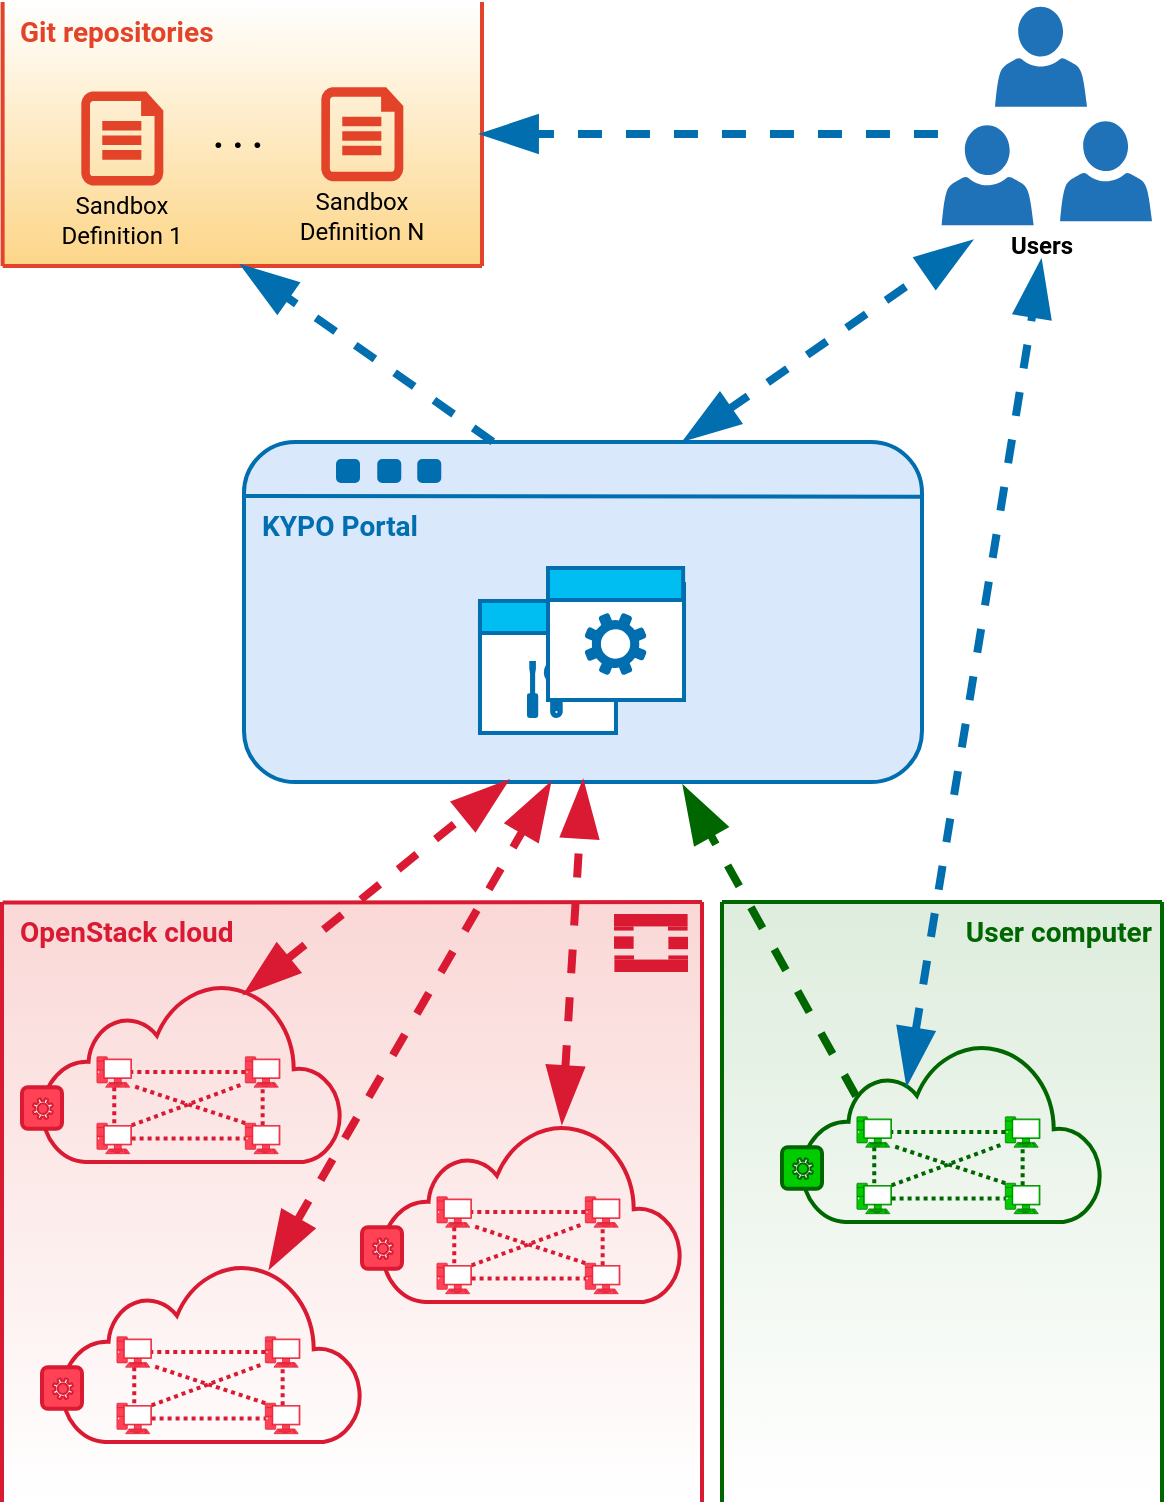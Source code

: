 <mxfile version="17.4.5" type="google"><diagram id="k7UWV9Wz75GrpaN5rDXu" name="Page-1"><mxGraphModel grid="1" page="1" gridSize="10" guides="1" tooltips="1" connect="1" arrows="1" fold="1" pageScale="1" pageWidth="600" pageHeight="770" math="0" shadow="0"><root><mxCell id="0"/><mxCell id="1" parent="0"/><mxCell id="0Gu6IGr0hCR64KF01Lku-63" value="&lt;font style=&quot;font-size: 14px&quot;&gt;KYPO Portal&lt;/font&gt;" style="rounded=1;whiteSpace=wrap;html=1;strokeWidth=2;verticalAlign=top;spacingBottom=17;fontFamily=Roboto;fontSource=https%3A%2F%2Ffonts.googleapis.com%2Fcss%3Ffamily%3DRoboto;strokeColor=#006EAF;fillColor=#DAE8FC;fontColor=#006EAF;fontStyle=1;align=left;spacingTop=27;spacingLeft=7;" vertex="1" parent="1"><mxGeometry x="131" y="230" width="339" height="170" as="geometry"/></mxCell><mxCell id="0Gu6IGr0hCR64KF01Lku-64" value="" style="endArrow=none;html=1;strokeWidth=2;exitX=0;exitY=0.159;exitDx=0;exitDy=0;exitPerimeter=0;entryX=1.001;entryY=0.161;entryDx=0;entryDy=0;entryPerimeter=0;fontFamily=Roboto;fontSource=https%3A%2F%2Ffonts.googleapis.com%2Fcss%3Ffamily%3DRoboto;strokeColor=#006EAF;" edge="1" parent="1" source="0Gu6IGr0hCR64KF01Lku-63" target="0Gu6IGr0hCR64KF01Lku-63"><mxGeometry width="50" height="50" relative="1" as="geometry"><mxPoint x="312.98" y="323" as="sourcePoint"/><mxPoint x="532.98" y="241" as="targetPoint"/></mxGeometry></mxCell><mxCell id="0Gu6IGr0hCR64KF01Lku-65" value="" style="rounded=0;whiteSpace=wrap;html=1;strokeWidth=2;fontFamily=Roboto;fontSource=https%3A%2F%2Ffonts.googleapis.com%2Fcss%3Ffamily%3DRoboto;strokeColor=#006EAF;" vertex="1" parent="1"><mxGeometry x="248.99" y="317.5" width="68" height="58" as="geometry"/></mxCell><mxCell id="0Gu6IGr0hCR64KF01Lku-66" value="" style="pointerEvents=1;shadow=0;dashed=0;html=1;labelPosition=center;verticalLabelPosition=bottom;verticalAlign=top;outlineConnect=0;align=center;shape=mxgraph.office.concepts.maintenance;fontColor=#ffffff;fontFamily=Roboto;fontSource=https%3A%2F%2Ffonts.googleapis.com%2Fcss%3Ffamily%3DRoboto;strokeColor=#006EAF;fillColor=#006EAF;" vertex="1" parent="1"><mxGeometry x="272.99" y="340" width="20" height="27.5" as="geometry"/></mxCell><mxCell id="0Gu6IGr0hCR64KF01Lku-71" value="" style="rounded=1;whiteSpace=wrap;html=1;strokeWidth=2;fontColor=#000000;fontFamily=Roboto;fontSource=https%3A%2F%2Ffonts.googleapis.com%2Fcss%3Ffamily%3DRoboto;strokeColor=#006EAF;fillColor=#006EAF;" vertex="1" parent="1"><mxGeometry x="178" y="239.5" width="10" height="10" as="geometry"/></mxCell><mxCell id="0Gu6IGr0hCR64KF01Lku-72" value="" style="rounded=1;whiteSpace=wrap;html=1;strokeWidth=2;fontColor=#000000;fontFamily=Roboto;fontSource=https%3A%2F%2Ffonts.googleapis.com%2Fcss%3Ffamily%3DRoboto;strokeColor=#006EAF;fillColor=#006EAF;" vertex="1" parent="1"><mxGeometry x="198.63" y="239.5" width="10" height="10" as="geometry"/></mxCell><mxCell id="0Gu6IGr0hCR64KF01Lku-73" value="" style="rounded=1;whiteSpace=wrap;html=1;strokeWidth=2;fontColor=#000000;fontFamily=Roboto;fontSource=https%3A%2F%2Ffonts.googleapis.com%2Fcss%3Ffamily%3DRoboto;strokeColor=#006EAF;fillColor=#006EAF;" vertex="1" parent="1"><mxGeometry x="218.63" y="239.5" width="10" height="10" as="geometry"/></mxCell><mxCell id="0Gu6IGr0hCR64KF01Lku-86" value="&lt;font style=&quot;font-size: 12px&quot;&gt;Users&lt;/font&gt;" style="text;html=1;strokeColor=none;align=center;verticalAlign=middle;whiteSpace=wrap;rounded=0;fontColor=#000000;fontFamily=Roboto;fontSource=https%3A%2F%2Ffonts.googleapis.com%2Fcss%3Ffamily%3DRoboto;fontStyle=1;fontSize=16;" vertex="1" parent="1"><mxGeometry x="494.5" y="119.67" width="70" height="20" as="geometry"/></mxCell><mxCell id="0Gu6IGr0hCR64KF01Lku-89" style="edgeStyle=none;rounded=0;orthogonalLoop=1;jettySize=auto;html=1;dashed=1;endArrow=blockThin;endFill=1;endSize=18;strokeWidth=4;fontColor=#000000;startArrow=blockThin;startFill=1;startSize=18;strokeColor=#006EAF;fontFamily=Roboto;fontSource=https%3A%2F%2Ffonts.googleapis.com%2Fcss%3Ffamily%3DRoboto;exitX=0.65;exitY=-0.006;exitDx=0;exitDy=0;exitPerimeter=0;entryX=0;entryY=0.5;entryDx=0;entryDy=0;" edge="1" parent="1" source="0Gu6IGr0hCR64KF01Lku-63" target="0Gu6IGr0hCR64KF01Lku-86"><mxGeometry relative="1" as="geometry"><mxPoint x="323.57" y="393" as="sourcePoint"/><mxPoint x="514.57" y="143" as="targetPoint"/></mxGeometry></mxCell><mxCell id="luPqqlsuKsBpizBxmTz0-1" value="" style="pointerEvents=1;shadow=0;dashed=0;html=1;strokeColor=none;labelPosition=center;verticalLabelPosition=bottom;verticalAlign=top;outlineConnect=0;align=center;shape=mxgraph.office.users.user;fillColor=#2072B8;fontFamily=Roboto;fontSource=https%3A%2F%2Ffonts.googleapis.com%2Fcss%3Ffamily%3DRoboto;" vertex="1" parent="1"><mxGeometry x="506.5" y="12.32" width="46" height="50" as="geometry"/></mxCell><mxCell id="luPqqlsuKsBpizBxmTz0-2" value="" style="pointerEvents=1;shadow=0;dashed=0;html=1;strokeColor=none;labelPosition=center;verticalLabelPosition=bottom;verticalAlign=top;outlineConnect=0;align=center;shape=mxgraph.office.users.user;fillColor=#2072B8;fontFamily=Roboto;fontSource=https%3A%2F%2Ffonts.googleapis.com%2Fcss%3Ffamily%3DRoboto;" vertex="1" parent="1"><mxGeometry x="479.82" y="71.67" width="46" height="50" as="geometry"/></mxCell><mxCell id="luPqqlsuKsBpizBxmTz0-3" value="" style="pointerEvents=1;shadow=0;dashed=0;html=1;strokeColor=none;labelPosition=center;verticalLabelPosition=bottom;verticalAlign=top;outlineConnect=0;align=center;shape=mxgraph.office.users.user;fillColor=#2072B8;fontFamily=Roboto;fontSource=https%3A%2F%2Ffonts.googleapis.com%2Fcss%3Ffamily%3DRoboto;" vertex="1" parent="1"><mxGeometry x="539.0" y="69.67" width="46" height="50" as="geometry"/></mxCell><mxCell id="atn1ZyEztMProbPKWzdE-1" value="&lt;div&gt;&lt;font style=&quot;font-size: 14px&quot;&gt;Git repositories&lt;br&gt;&lt;/font&gt;&lt;/div&gt;" style="rounded=0;whiteSpace=wrap;html=1;fontSize=14;opacity=80;align=left;verticalAlign=top;gradientDirection=north;fontFamily=Roboto;fontSource=https%3A%2F%2Ffonts.googleapis.com%2Fcss%3Ffamily%3DRoboto;dashed=1;strokeWidth=2;strokeColor=none;fontColor=#E24329;fillColor=#FCCB6A;fontStyle=1;gradientColor=#ffffff;spacingLeft=7;" vertex="1" parent="1"><mxGeometry x="10.31" y="10" width="239.69" height="132" as="geometry"/></mxCell><mxCell id="atn1ZyEztMProbPKWzdE-2" value="" style="endArrow=none;html=1;strokeWidth=2;fontFamily=Roboto;fontSource=https%3A%2F%2Ffonts.googleapis.com%2Fcss%3Ffamily%3DRoboto;fontSize=12;fontColor=#000000;entryX=1;entryY=0;entryDx=0;entryDy=0;strokeColor=#E24329;exitX=1;exitY=1;exitDx=0;exitDy=0;" edge="1" parent="1" source="atn1ZyEztMProbPKWzdE-1" target="atn1ZyEztMProbPKWzdE-1"><mxGeometry x="84.81" y="10" width="50" height="50" as="geometry"><mxPoint x="358.31" y="170" as="sourcePoint"/><mxPoint x="241.31" y="16.85" as="targetPoint"/></mxGeometry></mxCell><mxCell id="atn1ZyEztMProbPKWzdE-3" value="Sandbox Definition 1" style="text;html=1;strokeColor=none;align=center;verticalAlign=middle;whiteSpace=wrap;rounded=0;fontColor=#000000;fontFamily=Roboto;fontSource=https%3A%2F%2Ffonts.googleapis.com%2Fcss%3Ffamily%3DRoboto;" vertex="1" parent="1"><mxGeometry x="35.16" y="101.24" width="70" height="35" as="geometry"/></mxCell><mxCell id="atn1ZyEztMProbPKWzdE-4" value="" style="verticalLabelPosition=bottom;html=1;verticalAlign=top;align=center;shape=mxgraph.azure.cloud_services_configuration_file;pointerEvents=1;fontColor=#E24329;fillColor=#E24329;strokeColor=#E24329;" vertex="1" parent="1"><mxGeometry x="50.16" y="55.24" width="40" height="46" as="geometry"/></mxCell><mxCell id="atn1ZyEztMProbPKWzdE-5" value="" style="endArrow=none;html=1;strokeWidth=2;fontFamily=Roboto;fontSource=https%3A%2F%2Ffonts.googleapis.com%2Fcss%3Ffamily%3DRoboto;fontSize=12;fontColor=#000000;strokeColor=#E24329;entryX=1;entryY=1;entryDx=0;entryDy=0;exitX=0;exitY=1;exitDx=0;exitDy=0;" edge="1" parent="1" source="atn1ZyEztMProbPKWzdE-1" target="atn1ZyEztMProbPKWzdE-1"><mxGeometry x="56.44" y="30" width="50" height="50" as="geometry"><mxPoint x="10.31" y="171" as="sourcePoint"/><mxPoint x="250.31" y="171" as="targetPoint"/><Array as="points"/></mxGeometry></mxCell><mxCell id="atn1ZyEztMProbPKWzdE-6" value="" style="shape=image;html=1;verticalAlign=top;verticalLabelPosition=bottom;labelBackgroundColor=#ffffff;imageAspect=0;aspect=fixed;image=https://cdn4.iconfinder.com/data/icons/logos-and-brands/512/144_Gitlab_logo_logos-128.png;rounded=1;strokeColor=#2072B8;strokeWidth=3;fillColor=#2072B8;gradientColor=none;fontFamily=Roboto;fontSource=https%3A%2F%2Ffonts.googleapis.com%2Fcss%3Ffamily%3DRoboto;fontColor=#2072B8;" vertex="1" parent="1"><mxGeometry x="218.63" y="10" width="30" height="30" as="geometry"/></mxCell><mxCell id="atn1ZyEztMProbPKWzdE-7" value="" style="endArrow=none;html=1;strokeWidth=2;fontFamily=Roboto;fontSource=https%3A%2F%2Ffonts.googleapis.com%2Fcss%3Ffamily%3DRoboto;fontSize=12;fontColor=#000000;entryX=0;entryY=1;entryDx=0;entryDy=0;strokeColor=#E24329;exitX=0;exitY=0;exitDx=0;exitDy=0;" edge="1" parent="1" source="atn1ZyEztMProbPKWzdE-1" target="atn1ZyEztMProbPKWzdE-1"><mxGeometry x="94.81" y="20" width="50" height="50" as="geometry"><mxPoint x="260.81" y="182" as="sourcePoint"/><mxPoint x="260.31" y="20.0" as="targetPoint"/></mxGeometry></mxCell><mxCell id="4yYb8jp1kInz7i5Q20aF-6" style="rounded=0;orthogonalLoop=1;jettySize=auto;html=1;dashed=1;endArrow=blockThin;endFill=1;endSize=18;strokeWidth=4;fontColor=#000000;startArrow=none;startFill=0;startSize=18;fillColor=#f8cecc;strokeColor=#006EAF;entryX=1;entryY=0.5;entryDx=0;entryDy=0;exitX=-0.04;exitY=0.087;exitDx=0;exitDy=0;exitPerimeter=0;" edge="1" parent="1" source="luPqqlsuKsBpizBxmTz0-2" target="atn1ZyEztMProbPKWzdE-1"><mxGeometry relative="1" as="geometry"><mxPoint x="478" y="77" as="sourcePoint"/><mxPoint x="121" y="64" as="targetPoint"/></mxGeometry></mxCell><mxCell id="1FTOAJv4ZtWfb2CTl3iV-6" style="edgeStyle=none;rounded=0;orthogonalLoop=1;jettySize=auto;html=1;dashed=1;endArrow=blockThin;endFill=1;endSize=18;strokeWidth=4;fontColor=#000000;startArrow=none;startFill=0;startSize=18;fontFamily=Roboto;fontSource=https%3A%2F%2Ffonts.googleapis.com%2Fcss%3Ffamily%3DRoboto;fillColor=#f8cecc;strokeColor=#006EAF;exitX=0.367;exitY=-0.001;exitDx=0;exitDy=0;exitPerimeter=0;entryX=0.5;entryY=1;entryDx=0;entryDy=0;" edge="1" parent="1" source="0Gu6IGr0hCR64KF01Lku-63" target="atn1ZyEztMProbPKWzdE-1"><mxGeometry relative="1" as="geometry"><mxPoint x="283.57" y="393" as="sourcePoint"/><mxPoint x="84.57" y="163" as="targetPoint"/></mxGeometry></mxCell><mxCell id="0Gu6IGr0hCR64KF01Lku-70" value="" style="rounded=0;whiteSpace=wrap;html=1;strokeWidth=2;fontColor=#000000;fillColor=#00BEF2;fontFamily=Roboto;fontSource=https%3A%2F%2Ffonts.googleapis.com%2Fcss%3Ffamily%3DRoboto;strokeColor=#006EAF;" vertex="1" parent="1"><mxGeometry x="248.99" y="309.5" width="68" height="16" as="geometry"/></mxCell><mxCell id="0Gu6IGr0hCR64KF01Lku-67" value="" style="rounded=0;whiteSpace=wrap;html=1;strokeWidth=2;fontFamily=Roboto;fontSource=https%3A%2F%2Ffonts.googleapis.com%2Fcss%3Ffamily%3DRoboto;strokeColor=#006EAF;" vertex="1" parent="1"><mxGeometry x="283.01" y="301" width="68" height="58" as="geometry"/></mxCell><mxCell id="0Gu6IGr0hCR64KF01Lku-68" value="" style="pointerEvents=1;shadow=0;dashed=0;html=1;labelPosition=center;verticalLabelPosition=bottom;verticalAlign=top;outlineConnect=0;align=center;shape=mxgraph.office.concepts.settings;fontColor=#000000;fontFamily=Roboto;fontSource=https%3A%2F%2Ffonts.googleapis.com%2Fcss%3Ffamily%3DRoboto;strokeColor=#006EAF;fillColor=#006EAF;" vertex="1" parent="1"><mxGeometry x="301.79" y="316" width="30" height="30" as="geometry"/></mxCell><mxCell id="0Gu6IGr0hCR64KF01Lku-69" value="" style="rounded=0;whiteSpace=wrap;html=1;strokeWidth=2;fontColor=#000000;fillColor=#00BEF2;fontFamily=Roboto;fontSource=https%3A%2F%2Ffonts.googleapis.com%2Fcss%3Ffamily%3DRoboto;strokeColor=#006EAF;" vertex="1" parent="1"><mxGeometry x="283.01" y="293" width="67.55" height="16" as="geometry"/></mxCell><mxCell id="atn1ZyEztMProbPKWzdE-21" value="" style="verticalLabelPosition=bottom;html=1;verticalAlign=top;align=center;shape=mxgraph.azure.cloud_services_configuration_file;pointerEvents=1;fontColor=#E24329;fillColor=#E24329;strokeColor=#E24329;" vertex="1" parent="1"><mxGeometry x="170.16" y="53.1" width="40" height="46" as="geometry"/></mxCell><mxCell id="atn1ZyEztMProbPKWzdE-22" value="Sandbox Definition N" style="text;html=1;strokeColor=none;align=center;verticalAlign=middle;whiteSpace=wrap;rounded=0;fontColor=#000000;fontFamily=Roboto;fontSource=https%3A%2F%2Ffonts.googleapis.com%2Fcss%3Ffamily%3DRoboto;" vertex="1" parent="1"><mxGeometry x="155.16" y="99.1" width="70" height="35" as="geometry"/></mxCell><mxCell id="atn1ZyEztMProbPKWzdE-23" value="&lt;font style=&quot;font-size: 18px&quot;&gt;&lt;b&gt;. . .&lt;/b&gt;&lt;/font&gt;" style="text;html=1;strokeColor=none;align=center;verticalAlign=middle;whiteSpace=wrap;rounded=0;fontColor=#000000;fontFamily=Roboto;fontSource=https%3A%2F%2Ffonts.googleapis.com%2Fcss%3Ffamily%3DRoboto;" vertex="1" parent="1"><mxGeometry x="90.16" y="66.1" width="76" height="20" as="geometry"/></mxCell><mxCell id="0Gu6IGr0hCR64KF01Lku-2" value="&lt;font style=&quot;font-size: 14px&quot;&gt;OpenStack cloud&lt;/font&gt;" style="rounded=0;whiteSpace=wrap;html=1;strokeColor=none;opacity=80;gradientColor=#ffffff;align=left;verticalAlign=top;fontSize=14;fontFamily=Roboto;fontSource=https%3A%2F%2Ffonts.googleapis.com%2Fcss%3Ffamily%3DRoboto;fillColor=#F8CECC;spacingLeft=7;fontColor=#DA1A32;fontStyle=1" vertex="1" parent="1"><mxGeometry x="10" y="460" width="350" height="300" as="geometry"/></mxCell><mxCell id="0Gu6IGr0hCR64KF01Lku-1" value="" style="endArrow=none;html=1;entryX=0.001;entryY=0.001;entryDx=0;entryDy=0;strokeWidth=2;exitX=1;exitY=0;exitDx=0;exitDy=0;fontFamily=Roboto;fontSource=https%3A%2F%2Ffonts.googleapis.com%2Fcss%3Ffamily%3DRoboto;strokeColor=#DA1A32;entryPerimeter=0;" edge="1" parent="1" source="0Gu6IGr0hCR64KF01Lku-2" target="0Gu6IGr0hCR64KF01Lku-2"><mxGeometry x="-75" y="471" width="50" height="50" as="geometry"><mxPoint x="666.55" y="355.123" as="sourcePoint"/><mxPoint x="-75.83" y="431" as="targetPoint"/></mxGeometry></mxCell><mxCell id="atn1ZyEztMProbPKWzdE-8" value="" style="endArrow=none;html=1;entryX=0;entryY=0;entryDx=0;entryDy=0;strokeWidth=2;exitX=0;exitY=1;exitDx=0;exitDy=0;fontFamily=Roboto;fontSource=https%3A%2F%2Ffonts.googleapis.com%2Fcss%3Ffamily%3DRoboto;strokeColor=#DA1A32;" edge="1" parent="1" source="0Gu6IGr0hCR64KF01Lku-2" target="0Gu6IGr0hCR64KF01Lku-2"><mxGeometry x="-75" y="471" width="50" height="50" as="geometry"><mxPoint x="684.17" y="441" as="sourcePoint"/><mxPoint x="-65.83" y="441" as="targetPoint"/></mxGeometry></mxCell><mxCell id="atn1ZyEztMProbPKWzdE-9" value="" style="endArrow=none;html=1;strokeWidth=2;fontFamily=Roboto;fontSource=https%3A%2F%2Ffonts.googleapis.com%2Fcss%3Ffamily%3DRoboto;strokeColor=#DA1A32;entryX=1;entryY=0;entryDx=0;entryDy=0;exitX=1;exitY=1;exitDx=0;exitDy=0;" edge="1" parent="1" source="0Gu6IGr0hCR64KF01Lku-2" target="0Gu6IGr0hCR64KF01Lku-2"><mxGeometry x="-75" y="471" width="50" height="50" as="geometry"><mxPoint x="661.17" y="1083.8" as="sourcePoint"/><mxPoint x="678.789" y="421" as="targetPoint"/></mxGeometry></mxCell><mxCell id="0Gu6IGr0hCR64KF01Lku-74" style="edgeStyle=none;rounded=0;orthogonalLoop=1;jettySize=auto;html=1;dashed=1;endArrow=blockThin;endFill=1;endSize=18;strokeWidth=4;fontColor=#000000;startArrow=blockThin;startFill=1;startSize=18;strokeColor=#DA1A32;exitX=0.694;exitY=0.03;exitDx=0;exitDy=0;exitPerimeter=0;entryX=0.451;entryY=1.006;entryDx=0;entryDy=0;entryPerimeter=0;" edge="1" parent="1" source="_jbiqiFqRmfefewhoB_u-3" target="0Gu6IGr0hCR64KF01Lku-63"><mxGeometry relative="1" as="geometry"><mxPoint x="299" y="650" as="sourcePoint"/><mxPoint x="299.17" y="410" as="targetPoint"/></mxGeometry></mxCell><mxCell id="0Gu6IGr0hCR64KF01Lku-76" style="edgeStyle=none;rounded=0;orthogonalLoop=1;jettySize=auto;html=1;dashed=1;endArrow=blockThin;endFill=1;endSize=18;strokeWidth=4;fontColor=#000000;startArrow=blockThin;startFill=1;startSize=18;fontFamily=Roboto;fontSource=https%3A%2F%2Ffonts.googleapis.com%2Fcss%3Ffamily%3DRoboto;strokeColor=#DA1A32;entryX=0.5;entryY=1;entryDx=0;entryDy=0;" edge="1" parent="1" target="0Gu6IGr0hCR64KF01Lku-63"><mxGeometry relative="1" as="geometry"><mxPoint x="290" y="570" as="sourcePoint"/><mxPoint x="315.17" y="411" as="targetPoint"/></mxGeometry></mxCell><mxCell id="0Gu6IGr0hCR64KF01Lku-79" style="edgeStyle=none;rounded=0;orthogonalLoop=1;jettySize=auto;html=1;dashed=1;endArrow=blockThin;endFill=1;endSize=18;strokeWidth=4;fontColor=#000000;startArrow=blockThin;startFill=1;startSize=18;fontFamily=Roboto;fontSource=https%3A%2F%2Ffonts.googleapis.com%2Fcss%3Ffamily%3DRoboto;strokeColor=#DA1A32;exitX=0.677;exitY=0.062;exitDx=0;exitDy=0;exitPerimeter=0;entryX=0.388;entryY=0.998;entryDx=0;entryDy=0;entryPerimeter=0;" edge="1" parent="1" source="0Gu6IGr0hCR64KF01Lku-3" target="0Gu6IGr0hCR64KF01Lku-63"><mxGeometry relative="1" as="geometry"><mxPoint x="223" y="510" as="sourcePoint"/><mxPoint x="283.17" y="410" as="targetPoint"/></mxGeometry></mxCell><mxCell id="_jbiqiFqRmfefewhoB_u-1" value="" style="group" connectable="0" vertex="1" parent="1"><mxGeometry x="20" y="500" width="160" height="90" as="geometry"/></mxCell><mxCell id="0Gu6IGr0hCR64KF01Lku-3" value="" style="html=1;verticalLabelPosition=bottom;align=center;labelBackgroundColor=#ffffff;verticalAlign=top;strokeWidth=2;shadow=0;dashed=0;shape=mxgraph.ios7.icons.cloud;fontColor=#ffffff;fillColor=none;strokeColor=#DA1A32;" vertex="1" parent="_jbiqiFqRmfefewhoB_u-1"><mxGeometry x="10.003" width="149.997" height="90" as="geometry"/></mxCell><mxCell id="0Gu6IGr0hCR64KF01Lku-5" value="" style="fontColor=#ffffff;verticalAlign=top;verticalLabelPosition=bottom;labelPosition=center;align=center;html=1;outlineConnect=0;gradientDirection=north;strokeWidth=2;shape=mxgraph.networks.pc;strokeColor=#DA1A32;fillColor=#FF4255;" vertex="1" parent="_jbiqiFqRmfefewhoB_u-1"><mxGeometry x="111.651" y="37.385" width="17.339" height="15.231" as="geometry"/></mxCell><mxCell id="0Gu6IGr0hCR64KF01Lku-7" style="edgeStyle=none;rounded=0;orthogonalLoop=1;jettySize=auto;html=1;exitX=1;exitY=0.07;exitDx=0;exitDy=0;exitPerimeter=0;dashed=1;endArrow=none;endFill=0;strokeWidth=2;fontColor=#000000;fillColor=#1ba1e2;entryX=0.667;entryY=0.569;entryDx=0;entryDy=0;entryPerimeter=0;strokeColor=#DA1A32;dashPattern=1 1;" edge="1" parent="_jbiqiFqRmfefewhoB_u-1" source="0Gu6IGr0hCR64KF01Lku-8" target="0Gu6IGr0hCR64KF01Lku-3"><mxGeometry x="-36.679" y="-20.769" as="geometry"><mxPoint x="115.485" y="63.692" as="targetPoint"/></mxGeometry></mxCell><mxCell id="0Gu6IGr0hCR64KF01Lku-8" value="" style="fontColor=#ffffff;verticalAlign=top;verticalLabelPosition=bottom;labelPosition=center;align=center;html=1;outlineConnect=0;gradientDirection=north;strokeWidth=2;shape=mxgraph.networks.pc;strokeColor=#DA1A32;fillColor=#FF4255;" vertex="1" parent="_jbiqiFqRmfefewhoB_u-1"><mxGeometry x="37.459" y="70.615" width="17.339" height="15.231" as="geometry"/></mxCell><mxCell id="0Gu6IGr0hCR64KF01Lku-9" style="rounded=0;orthogonalLoop=1;jettySize=auto;html=1;exitX=0.5;exitY=1;exitDx=0;exitDy=0;exitPerimeter=0;dashed=1;endArrow=none;endFill=0;strokeWidth=2;fontColor=#000000;fillColor=#1ba1e2;strokeColor=#DA1A32;dashPattern=1 1;entryX=0.5;entryY=0.07;entryDx=0;entryDy=0;entryPerimeter=0;" edge="1" parent="_jbiqiFqRmfefewhoB_u-1" source="0Gu6IGr0hCR64KF01Lku-10" target="0Gu6IGr0hCR64KF01Lku-8"><mxGeometry x="-36.679" y="-20.769" as="geometry"/></mxCell><mxCell id="0Gu6IGr0hCR64KF01Lku-10" value="" style="fontColor=#ffffff;verticalAlign=top;verticalLabelPosition=bottom;labelPosition=center;align=center;html=1;outlineConnect=0;gradientDirection=north;strokeWidth=2;shape=mxgraph.networks.pc;strokeColor=#DA1A32;fillColor=#FF4255;" vertex="1" parent="_jbiqiFqRmfefewhoB_u-1"><mxGeometry x="37.459" y="37.385" width="17.339" height="15.231" as="geometry"/></mxCell><mxCell id="0Gu6IGr0hCR64KF01Lku-4" style="rounded=0;orthogonalLoop=1;jettySize=auto;html=1;exitX=0;exitY=0.5;exitDx=0;exitDy=0;exitPerimeter=0;entryX=1;entryY=0.5;entryDx=0;entryDy=0;entryPerimeter=0;dashed=1;endArrow=none;endFill=0;strokeWidth=2;fontColor=#000000;fillColor=#1ba1e2;strokeColor=#DA1A32;dashPattern=1 1;" edge="1" parent="_jbiqiFqRmfefewhoB_u-1" source="0Gu6IGr0hCR64KF01Lku-5" target="0Gu6IGr0hCR64KF01Lku-10"><mxGeometry x="-36.679" y="-20.769" as="geometry"/></mxCell><mxCell id="0Gu6IGr0hCR64KF01Lku-11" style="rounded=0;orthogonalLoop=1;jettySize=auto;html=1;exitX=0.5;exitY=0.07;exitDx=0;exitDy=0;exitPerimeter=0;strokeWidth=2;fontColor=#000000;dashed=1;endArrow=none;endFill=0;fillColor=#1ba1e2;strokeColor=#DA1A32;dashPattern=1 1;" edge="1" parent="_jbiqiFqRmfefewhoB_u-1" source="0Gu6IGr0hCR64KF01Lku-13" target="0Gu6IGr0hCR64KF01Lku-5"><mxGeometry x="-36.679" y="-20.769" as="geometry"/></mxCell><mxCell id="0Gu6IGr0hCR64KF01Lku-12" style="edgeStyle=none;rounded=0;orthogonalLoop=1;jettySize=auto;html=1;exitX=0;exitY=0;exitDx=0;exitDy=0;exitPerimeter=0;dashed=1;endArrow=none;endFill=0;strokeWidth=2;fontColor=#000000;fillColor=#1ba1e2;endSize=13;strokeColor=#DA1A32;entryX=0.302;entryY=0.577;entryDx=0;entryDy=0;entryPerimeter=0;dashPattern=1 1;" edge="1" parent="_jbiqiFqRmfefewhoB_u-1" source="0Gu6IGr0hCR64KF01Lku-13" target="0Gu6IGr0hCR64KF01Lku-3"><mxGeometry x="-36.679" y="-20.769" as="geometry"><mxPoint x="56.019" y="52.615" as="targetPoint"/></mxGeometry></mxCell><mxCell id="0Gu6IGr0hCR64KF01Lku-13" value="" style="fontColor=#ffffff;verticalAlign=top;verticalLabelPosition=bottom;labelPosition=center;align=center;html=1;outlineConnect=0;gradientDirection=north;strokeWidth=2;shape=mxgraph.networks.pc;strokeColor=#DA1A32;fillColor=#FF4255;" vertex="1" parent="_jbiqiFqRmfefewhoB_u-1"><mxGeometry x="111.651" y="70.615" width="17.339" height="15.231" as="geometry"/></mxCell><mxCell id="0Gu6IGr0hCR64KF01Lku-6" style="rounded=0;orthogonalLoop=1;jettySize=auto;html=1;exitX=1;exitY=0.5;exitDx=0;exitDy=0;exitPerimeter=0;entryX=0;entryY=0.5;entryDx=0;entryDy=0;entryPerimeter=0;dashed=1;endArrow=none;endFill=0;strokeWidth=2;fontColor=#000000;fillColor=#1ba1e2;strokeColor=#DA1A32;dashPattern=1 1;" edge="1" parent="_jbiqiFqRmfefewhoB_u-1" source="0Gu6IGr0hCR64KF01Lku-8" target="0Gu6IGr0hCR64KF01Lku-13"><mxGeometry x="-36.679" y="-20.769" as="geometry"/></mxCell><mxCell id="0Gu6IGr0hCR64KF01Lku-15" value="" style="rounded=1;whiteSpace=wrap;html=1;strokeWidth=2;fontFamily=Roboto;fontColor=#ffffff;strokeColor=#DA1A32;fillColor=#FF4255;" vertex="1" parent="_jbiqiFqRmfefewhoB_u-1"><mxGeometry y="52.615" width="20.007" height="20.769" as="geometry"/></mxCell><mxCell id="0Gu6IGr0hCR64KF01Lku-16" value="" style="pointerEvents=1;shadow=0;dashed=0;html=1;labelPosition=center;verticalLabelPosition=bottom;verticalAlign=top;outlineConnect=0;align=center;shape=mxgraph.office.concepts.settings;fontFamily=Roboto;strokeColor=#DA1A32;" vertex="1" parent="_jbiqiFqRmfefewhoB_u-1"><mxGeometry x="5.455" y="58.154" width="10.003" height="10.385" as="geometry"/></mxCell><mxCell id="_jbiqiFqRmfefewhoB_u-2" value="" style="group" connectable="0" vertex="1" parent="1"><mxGeometry x="30" y="640" width="160" height="90" as="geometry"/></mxCell><mxCell id="_jbiqiFqRmfefewhoB_u-3" value="" style="html=1;verticalLabelPosition=bottom;align=center;labelBackgroundColor=#ffffff;verticalAlign=top;strokeWidth=2;shadow=0;dashed=0;shape=mxgraph.ios7.icons.cloud;fontColor=#ffffff;fillColor=none;strokeColor=#DA1A32;" vertex="1" parent="_jbiqiFqRmfefewhoB_u-2"><mxGeometry x="10.003" width="149.997" height="90" as="geometry"/></mxCell><mxCell id="_jbiqiFqRmfefewhoB_u-4" value="" style="fontColor=#ffffff;verticalAlign=top;verticalLabelPosition=bottom;labelPosition=center;align=center;html=1;outlineConnect=0;gradientDirection=north;strokeWidth=2;shape=mxgraph.networks.pc;strokeColor=#DA1A32;fillColor=#FF4255;" vertex="1" parent="_jbiqiFqRmfefewhoB_u-2"><mxGeometry x="111.651" y="37.385" width="17.339" height="15.231" as="geometry"/></mxCell><mxCell id="_jbiqiFqRmfefewhoB_u-5" style="edgeStyle=none;rounded=0;orthogonalLoop=1;jettySize=auto;html=1;exitX=1;exitY=0.07;exitDx=0;exitDy=0;exitPerimeter=0;dashed=1;endArrow=none;endFill=0;strokeWidth=2;fontColor=#000000;fillColor=#1ba1e2;entryX=0.667;entryY=0.569;entryDx=0;entryDy=0;entryPerimeter=0;strokeColor=#DA1A32;dashPattern=1 1;" edge="1" parent="_jbiqiFqRmfefewhoB_u-2" source="_jbiqiFqRmfefewhoB_u-6" target="_jbiqiFqRmfefewhoB_u-3"><mxGeometry x="-36.679" y="-20.769" as="geometry"><mxPoint x="115.485" y="63.692" as="targetPoint"/></mxGeometry></mxCell><mxCell id="_jbiqiFqRmfefewhoB_u-6" value="" style="fontColor=#ffffff;verticalAlign=top;verticalLabelPosition=bottom;labelPosition=center;align=center;html=1;outlineConnect=0;gradientDirection=north;strokeWidth=2;shape=mxgraph.networks.pc;strokeColor=#DA1A32;fillColor=#FF4255;" vertex="1" parent="_jbiqiFqRmfefewhoB_u-2"><mxGeometry x="37.459" y="70.615" width="17.339" height="15.231" as="geometry"/></mxCell><mxCell id="_jbiqiFqRmfefewhoB_u-7" style="rounded=0;orthogonalLoop=1;jettySize=auto;html=1;exitX=0.5;exitY=1;exitDx=0;exitDy=0;exitPerimeter=0;dashed=1;endArrow=none;endFill=0;strokeWidth=2;fontColor=#000000;fillColor=#1ba1e2;strokeColor=#DA1A32;dashPattern=1 1;entryX=0.5;entryY=0.07;entryDx=0;entryDy=0;entryPerimeter=0;" edge="1" parent="_jbiqiFqRmfefewhoB_u-2" source="_jbiqiFqRmfefewhoB_u-8" target="_jbiqiFqRmfefewhoB_u-6"><mxGeometry x="-36.679" y="-20.769" as="geometry"/></mxCell><mxCell id="_jbiqiFqRmfefewhoB_u-8" value="" style="fontColor=#ffffff;verticalAlign=top;verticalLabelPosition=bottom;labelPosition=center;align=center;html=1;outlineConnect=0;gradientDirection=north;strokeWidth=2;shape=mxgraph.networks.pc;strokeColor=#DA1A32;fillColor=#FF4255;" vertex="1" parent="_jbiqiFqRmfefewhoB_u-2"><mxGeometry x="37.459" y="37.385" width="17.339" height="15.231" as="geometry"/></mxCell><mxCell id="_jbiqiFqRmfefewhoB_u-9" style="rounded=0;orthogonalLoop=1;jettySize=auto;html=1;exitX=0;exitY=0.5;exitDx=0;exitDy=0;exitPerimeter=0;entryX=1;entryY=0.5;entryDx=0;entryDy=0;entryPerimeter=0;dashed=1;endArrow=none;endFill=0;strokeWidth=2;fontColor=#000000;fillColor=#1ba1e2;strokeColor=#DA1A32;dashPattern=1 1;" edge="1" parent="_jbiqiFqRmfefewhoB_u-2" source="_jbiqiFqRmfefewhoB_u-4" target="_jbiqiFqRmfefewhoB_u-8"><mxGeometry x="-36.679" y="-20.769" as="geometry"/></mxCell><mxCell id="_jbiqiFqRmfefewhoB_u-10" style="rounded=0;orthogonalLoop=1;jettySize=auto;html=1;exitX=0.5;exitY=0.07;exitDx=0;exitDy=0;exitPerimeter=0;strokeWidth=2;fontColor=#000000;dashed=1;endArrow=none;endFill=0;fillColor=#1ba1e2;strokeColor=#DA1A32;dashPattern=1 1;" edge="1" parent="_jbiqiFqRmfefewhoB_u-2" source="_jbiqiFqRmfefewhoB_u-12" target="_jbiqiFqRmfefewhoB_u-4"><mxGeometry x="-36.679" y="-20.769" as="geometry"/></mxCell><mxCell id="_jbiqiFqRmfefewhoB_u-11" style="edgeStyle=none;rounded=0;orthogonalLoop=1;jettySize=auto;html=1;exitX=0;exitY=0;exitDx=0;exitDy=0;exitPerimeter=0;dashed=1;endArrow=none;endFill=0;strokeWidth=2;fontColor=#000000;fillColor=#1ba1e2;endSize=13;strokeColor=#DA1A32;entryX=0.302;entryY=0.577;entryDx=0;entryDy=0;entryPerimeter=0;dashPattern=1 1;" edge="1" parent="_jbiqiFqRmfefewhoB_u-2" source="_jbiqiFqRmfefewhoB_u-12" target="_jbiqiFqRmfefewhoB_u-3"><mxGeometry x="-36.679" y="-20.769" as="geometry"><mxPoint x="56.019" y="52.615" as="targetPoint"/></mxGeometry></mxCell><mxCell id="_jbiqiFqRmfefewhoB_u-12" value="" style="fontColor=#ffffff;verticalAlign=top;verticalLabelPosition=bottom;labelPosition=center;align=center;html=1;outlineConnect=0;gradientDirection=north;strokeWidth=2;shape=mxgraph.networks.pc;strokeColor=#DA1A32;fillColor=#FF4255;" vertex="1" parent="_jbiqiFqRmfefewhoB_u-2"><mxGeometry x="111.651" y="70.615" width="17.339" height="15.231" as="geometry"/></mxCell><mxCell id="_jbiqiFqRmfefewhoB_u-13" style="rounded=0;orthogonalLoop=1;jettySize=auto;html=1;exitX=1;exitY=0.5;exitDx=0;exitDy=0;exitPerimeter=0;entryX=0;entryY=0.5;entryDx=0;entryDy=0;entryPerimeter=0;dashed=1;endArrow=none;endFill=0;strokeWidth=2;fontColor=#000000;fillColor=#1ba1e2;strokeColor=#DA1A32;dashPattern=1 1;" edge="1" parent="_jbiqiFqRmfefewhoB_u-2" source="_jbiqiFqRmfefewhoB_u-6" target="_jbiqiFqRmfefewhoB_u-12"><mxGeometry x="-36.679" y="-20.769" as="geometry"/></mxCell><mxCell id="_jbiqiFqRmfefewhoB_u-14" value="" style="rounded=1;whiteSpace=wrap;html=1;strokeWidth=2;fontFamily=Roboto;fontColor=#ffffff;strokeColor=#DA1A32;fillColor=#FF4255;" vertex="1" parent="_jbiqiFqRmfefewhoB_u-2"><mxGeometry y="52.615" width="20.007" height="20.769" as="geometry"/></mxCell><mxCell id="_jbiqiFqRmfefewhoB_u-15" value="" style="pointerEvents=1;shadow=0;dashed=0;html=1;labelPosition=center;verticalLabelPosition=bottom;verticalAlign=top;outlineConnect=0;align=center;shape=mxgraph.office.concepts.settings;fontFamily=Roboto;strokeColor=#DA1A32;" vertex="1" parent="_jbiqiFqRmfefewhoB_u-2"><mxGeometry x="5.455" y="58.154" width="10.003" height="10.385" as="geometry"/></mxCell><mxCell id="_jbiqiFqRmfefewhoB_u-16" value="" style="group" connectable="0" vertex="1" parent="1"><mxGeometry x="190" y="570" width="160" height="90" as="geometry"/></mxCell><mxCell id="_jbiqiFqRmfefewhoB_u-17" value="" style="html=1;verticalLabelPosition=bottom;align=center;labelBackgroundColor=#ffffff;verticalAlign=top;strokeWidth=2;shadow=0;dashed=0;shape=mxgraph.ios7.icons.cloud;fontColor=#ffffff;fillColor=none;strokeColor=#DA1A32;" vertex="1" parent="_jbiqiFqRmfefewhoB_u-16"><mxGeometry x="10.003" width="149.997" height="90" as="geometry"/></mxCell><mxCell id="_jbiqiFqRmfefewhoB_u-18" value="" style="fontColor=#ffffff;verticalAlign=top;verticalLabelPosition=bottom;labelPosition=center;align=center;html=1;outlineConnect=0;gradientDirection=north;strokeWidth=2;shape=mxgraph.networks.pc;strokeColor=#DA1A32;fillColor=#FF4255;" vertex="1" parent="_jbiqiFqRmfefewhoB_u-16"><mxGeometry x="111.651" y="37.385" width="17.339" height="15.231" as="geometry"/></mxCell><mxCell id="_jbiqiFqRmfefewhoB_u-19" style="edgeStyle=none;rounded=0;orthogonalLoop=1;jettySize=auto;html=1;exitX=1;exitY=0.07;exitDx=0;exitDy=0;exitPerimeter=0;dashed=1;endArrow=none;endFill=0;strokeWidth=2;fontColor=#000000;fillColor=#1ba1e2;entryX=0.667;entryY=0.569;entryDx=0;entryDy=0;entryPerimeter=0;strokeColor=#DA1A32;dashPattern=1 1;" edge="1" parent="_jbiqiFqRmfefewhoB_u-16" source="_jbiqiFqRmfefewhoB_u-20" target="_jbiqiFqRmfefewhoB_u-17"><mxGeometry x="-36.679" y="-20.769" as="geometry"><mxPoint x="115.485" y="63.692" as="targetPoint"/></mxGeometry></mxCell><mxCell id="_jbiqiFqRmfefewhoB_u-20" value="" style="fontColor=#ffffff;verticalAlign=top;verticalLabelPosition=bottom;labelPosition=center;align=center;html=1;outlineConnect=0;gradientDirection=north;strokeWidth=2;shape=mxgraph.networks.pc;strokeColor=#DA1A32;fillColor=#FF4255;" vertex="1" parent="_jbiqiFqRmfefewhoB_u-16"><mxGeometry x="37.459" y="70.615" width="17.339" height="15.231" as="geometry"/></mxCell><mxCell id="_jbiqiFqRmfefewhoB_u-21" style="rounded=0;orthogonalLoop=1;jettySize=auto;html=1;exitX=0.5;exitY=1;exitDx=0;exitDy=0;exitPerimeter=0;dashed=1;endArrow=none;endFill=0;strokeWidth=2;fontColor=#000000;fillColor=#1ba1e2;strokeColor=#DA1A32;dashPattern=1 1;entryX=0.5;entryY=0.07;entryDx=0;entryDy=0;entryPerimeter=0;" edge="1" parent="_jbiqiFqRmfefewhoB_u-16" source="_jbiqiFqRmfefewhoB_u-22" target="_jbiqiFqRmfefewhoB_u-20"><mxGeometry x="-36.679" y="-20.769" as="geometry"/></mxCell><mxCell id="_jbiqiFqRmfefewhoB_u-22" value="" style="fontColor=#ffffff;verticalAlign=top;verticalLabelPosition=bottom;labelPosition=center;align=center;html=1;outlineConnect=0;gradientDirection=north;strokeWidth=2;shape=mxgraph.networks.pc;strokeColor=#DA1A32;fillColor=#FF4255;" vertex="1" parent="_jbiqiFqRmfefewhoB_u-16"><mxGeometry x="37.459" y="37.385" width="17.339" height="15.231" as="geometry"/></mxCell><mxCell id="_jbiqiFqRmfefewhoB_u-23" style="rounded=0;orthogonalLoop=1;jettySize=auto;html=1;exitX=0;exitY=0.5;exitDx=0;exitDy=0;exitPerimeter=0;entryX=1;entryY=0.5;entryDx=0;entryDy=0;entryPerimeter=0;dashed=1;endArrow=none;endFill=0;strokeWidth=2;fontColor=#000000;fillColor=#1ba1e2;strokeColor=#DA1A32;dashPattern=1 1;" edge="1" parent="_jbiqiFqRmfefewhoB_u-16" source="_jbiqiFqRmfefewhoB_u-18" target="_jbiqiFqRmfefewhoB_u-22"><mxGeometry x="-36.679" y="-20.769" as="geometry"/></mxCell><mxCell id="_jbiqiFqRmfefewhoB_u-24" style="rounded=0;orthogonalLoop=1;jettySize=auto;html=1;exitX=0.5;exitY=0.07;exitDx=0;exitDy=0;exitPerimeter=0;strokeWidth=2;fontColor=#000000;dashed=1;endArrow=none;endFill=0;fillColor=#1ba1e2;strokeColor=#DA1A32;dashPattern=1 1;" edge="1" parent="_jbiqiFqRmfefewhoB_u-16" source="_jbiqiFqRmfefewhoB_u-26" target="_jbiqiFqRmfefewhoB_u-18"><mxGeometry x="-36.679" y="-20.769" as="geometry"/></mxCell><mxCell id="_jbiqiFqRmfefewhoB_u-25" style="edgeStyle=none;rounded=0;orthogonalLoop=1;jettySize=auto;html=1;exitX=0;exitY=0;exitDx=0;exitDy=0;exitPerimeter=0;dashed=1;endArrow=none;endFill=0;strokeWidth=2;fontColor=#000000;fillColor=#1ba1e2;endSize=13;strokeColor=#DA1A32;entryX=0.302;entryY=0.577;entryDx=0;entryDy=0;entryPerimeter=0;dashPattern=1 1;" edge="1" parent="_jbiqiFqRmfefewhoB_u-16" source="_jbiqiFqRmfefewhoB_u-26" target="_jbiqiFqRmfefewhoB_u-17"><mxGeometry x="-36.679" y="-20.769" as="geometry"><mxPoint x="56.019" y="52.615" as="targetPoint"/></mxGeometry></mxCell><mxCell id="_jbiqiFqRmfefewhoB_u-26" value="" style="fontColor=#ffffff;verticalAlign=top;verticalLabelPosition=bottom;labelPosition=center;align=center;html=1;outlineConnect=0;gradientDirection=north;strokeWidth=2;shape=mxgraph.networks.pc;strokeColor=#DA1A32;fillColor=#FF4255;" vertex="1" parent="_jbiqiFqRmfefewhoB_u-16"><mxGeometry x="111.651" y="70.615" width="17.339" height="15.231" as="geometry"/></mxCell><mxCell id="_jbiqiFqRmfefewhoB_u-27" style="rounded=0;orthogonalLoop=1;jettySize=auto;html=1;exitX=1;exitY=0.5;exitDx=0;exitDy=0;exitPerimeter=0;entryX=0;entryY=0.5;entryDx=0;entryDy=0;entryPerimeter=0;dashed=1;endArrow=none;endFill=0;strokeWidth=2;fontColor=#000000;fillColor=#1ba1e2;strokeColor=#DA1A32;dashPattern=1 1;" edge="1" parent="_jbiqiFqRmfefewhoB_u-16" source="_jbiqiFqRmfefewhoB_u-20" target="_jbiqiFqRmfefewhoB_u-26"><mxGeometry x="-36.679" y="-20.769" as="geometry"/></mxCell><mxCell id="_jbiqiFqRmfefewhoB_u-28" value="" style="rounded=1;whiteSpace=wrap;html=1;strokeWidth=2;fontFamily=Roboto;fontColor=#ffffff;strokeColor=#DA1A32;fillColor=#FF4255;" vertex="1" parent="_jbiqiFqRmfefewhoB_u-16"><mxGeometry y="52.615" width="20.007" height="20.769" as="geometry"/></mxCell><mxCell id="_jbiqiFqRmfefewhoB_u-29" value="" style="pointerEvents=1;shadow=0;dashed=0;html=1;labelPosition=center;verticalLabelPosition=bottom;verticalAlign=top;outlineConnect=0;align=center;shape=mxgraph.office.concepts.settings;fontFamily=Roboto;strokeColor=#DA1A32;" vertex="1" parent="_jbiqiFqRmfefewhoB_u-16"><mxGeometry x="5.455" y="58.154" width="10.003" height="10.385" as="geometry"/></mxCell><mxCell id="_jbiqiFqRmfefewhoB_u-30" value="" style="group" connectable="0" vertex="1" parent="1"><mxGeometry x="316" y="466" width="37" height="29" as="geometry"/></mxCell><mxCell id="atn1ZyEztMProbPKWzdE-12" value="" style="rounded=0;whiteSpace=wrap;html=1;strokeWidth=3;gradientColor=none;fontFamily=Roboto;fontSource=https%3A%2F%2Ffonts.googleapis.com%2Fcss%3Ffamily%3DRoboto;fontColor=#DA1A32;fillColor=#DA1A32;strokeColor=none;container=0;" vertex="1" parent="_jbiqiFqRmfefewhoB_u-30"><mxGeometry y="11.186" width="9.813" height="6.214" as="geometry"/></mxCell><mxCell id="atn1ZyEztMProbPKWzdE-13" value="" style="rounded=0;whiteSpace=wrap;html=1;strokeWidth=3;gradientColor=none;fontFamily=Roboto;fontSource=https%3A%2F%2Ffonts.googleapis.com%2Fcss%3Ffamily%3DRoboto;fontColor=#DA1A32;fillColor=#DA1A32;strokeColor=none;container=0;" vertex="1" parent="_jbiqiFqRmfefewhoB_u-30"><mxGeometry x="27.187" y="11.393" width="9.813" height="6.214" as="geometry"/></mxCell><mxCell id="atn1ZyEztMProbPKWzdE-14" value="" style="rounded=0;whiteSpace=wrap;html=1;strokeWidth=3;gradientColor=none;fontFamily=Roboto;fontSource=https%3A%2F%2Ffonts.googleapis.com%2Fcss%3Ffamily%3DRoboto;fontColor=#DA1A32;fillColor=#DA1A32;strokeColor=none;container=0;" vertex="1" parent="_jbiqiFqRmfefewhoB_u-30"><mxGeometry width="36.799" height="6.214" as="geometry"/></mxCell><mxCell id="atn1ZyEztMProbPKWzdE-15" value="" style="rounded=0;whiteSpace=wrap;html=1;strokeWidth=3;gradientColor=none;fontFamily=Roboto;fontSource=https%3A%2F%2Ffonts.googleapis.com%2Fcss%3Ffamily%3DRoboto;fontColor=#DA1A32;fillColor=#DA1A32;strokeColor=none;container=0;" vertex="1" parent="_jbiqiFqRmfefewhoB_u-30"><mxGeometry y="6.214" width="9.813" height="2.071" as="geometry"/></mxCell><mxCell id="atn1ZyEztMProbPKWzdE-16" value="" style="rounded=0;whiteSpace=wrap;html=1;strokeWidth=3;gradientColor=none;fontFamily=Roboto;fontSource=https%3A%2F%2Ffonts.googleapis.com%2Fcss%3Ffamily%3DRoboto;fontColor=#DA1A32;fillColor=#DA1A32;strokeColor=none;container=0;" vertex="1" parent="_jbiqiFqRmfefewhoB_u-30"><mxGeometry x="26.986" y="6.214" width="9.813" height="2.071" as="geometry"/></mxCell><mxCell id="atn1ZyEztMProbPKWzdE-17" value="" style="rounded=0;whiteSpace=wrap;html=1;strokeWidth=3;gradientColor=none;fontFamily=Roboto;fontSource=https%3A%2F%2Ffonts.googleapis.com%2Fcss%3Ffamily%3DRoboto;fontColor=#DA1A32;fillColor=#DA1A32;strokeColor=none;container=0;" vertex="1" parent="_jbiqiFqRmfefewhoB_u-30"><mxGeometry x="0.201" y="22.786" width="36.799" height="6.214" as="geometry"/></mxCell><mxCell id="atn1ZyEztMProbPKWzdE-18" value="" style="rounded=0;whiteSpace=wrap;html=1;strokeWidth=3;gradientColor=none;fontFamily=Roboto;fontSource=https%3A%2F%2Ffonts.googleapis.com%2Fcss%3Ffamily%3DRoboto;fontColor=#DA1A32;fillColor=#DA1A32;strokeColor=none;container=0;" vertex="1" parent="_jbiqiFqRmfefewhoB_u-30"><mxGeometry x="0.201" y="20.714" width="9.813" height="2.071" as="geometry"/></mxCell><mxCell id="atn1ZyEztMProbPKWzdE-19" value="" style="rounded=0;whiteSpace=wrap;html=1;strokeWidth=3;gradientColor=none;fontFamily=Roboto;fontSource=https%3A%2F%2Ffonts.googleapis.com%2Fcss%3Ffamily%3DRoboto;fontColor=#DA1A32;fillColor=#DA1A32;strokeColor=none;container=0;" vertex="1" parent="_jbiqiFqRmfefewhoB_u-30"><mxGeometry x="27.187" y="20.714" width="9.813" height="2.071" as="geometry"/></mxCell><mxCell id="_jbiqiFqRmfefewhoB_u-31" value="&lt;font color=&quot;#006600&quot;&gt;User computer&lt;/font&gt;" style="rounded=0;whiteSpace=wrap;html=1;strokeColor=none;opacity=80;gradientColor=#ffffff;align=right;verticalAlign=top;fontSize=14;fontFamily=Roboto;fontSource=https%3A%2F%2Ffonts.googleapis.com%2Fcss%3Ffamily%3DRoboto;fillColor=#D5E8D4;spacingLeft=7;fontColor=#DA1A32;fontStyle=1;spacingRight=3;" vertex="1" parent="1"><mxGeometry x="370" y="460" width="220" height="300" as="geometry"/></mxCell><mxCell id="_jbiqiFqRmfefewhoB_u-33" value="" style="endArrow=none;html=1;strokeWidth=2;fontFamily=Roboto;fontSource=https%3A%2F%2Ffonts.googleapis.com%2Fcss%3Ffamily%3DRoboto;strokeColor=#006600;entryX=1;entryY=0;entryDx=0;entryDy=0;exitX=1;exitY=1;exitDx=0;exitDy=0;" edge="1" parent="1" source="_jbiqiFqRmfefewhoB_u-31" target="_jbiqiFqRmfefewhoB_u-31"><mxGeometry x="-65" y="481" width="50" height="50" as="geometry"><mxPoint x="370" y="820" as="sourcePoint"/><mxPoint x="370" y="470" as="targetPoint"/></mxGeometry></mxCell><mxCell id="_jbiqiFqRmfefewhoB_u-36" value="" style="endArrow=none;html=1;strokeWidth=2;fontFamily=Roboto;fontSource=https%3A%2F%2Ffonts.googleapis.com%2Fcss%3Ffamily%3DRoboto;strokeColor=#006600;entryX=0;entryY=0;entryDx=0;entryDy=0;exitX=1;exitY=0;exitDx=0;exitDy=0;" edge="1" parent="1" source="_jbiqiFqRmfefewhoB_u-31" target="_jbiqiFqRmfefewhoB_u-31"><mxGeometry x="-55" y="491" width="50" height="50" as="geometry"><mxPoint x="600" y="820" as="sourcePoint"/><mxPoint x="600" y="470" as="targetPoint"/></mxGeometry></mxCell><mxCell id="_jbiqiFqRmfefewhoB_u-37" value="" style="endArrow=none;html=1;strokeWidth=2;fontFamily=Roboto;fontSource=https%3A%2F%2Ffonts.googleapis.com%2Fcss%3Ffamily%3DRoboto;strokeColor=#006600;entryX=0;entryY=0;entryDx=0;entryDy=0;exitX=0;exitY=1;exitDx=0;exitDy=0;" edge="1" parent="1" source="_jbiqiFqRmfefewhoB_u-31" target="_jbiqiFqRmfefewhoB_u-31"><mxGeometry x="-45" y="501" width="50" height="50" as="geometry"><mxPoint x="600" y="470" as="sourcePoint"/><mxPoint x="380" y="470" as="targetPoint"/></mxGeometry></mxCell><mxCell id="_jbiqiFqRmfefewhoB_u-38" value="" style="group" connectable="0" vertex="1" parent="1"><mxGeometry x="400" y="530" width="160" height="90" as="geometry"/></mxCell><mxCell id="_jbiqiFqRmfefewhoB_u-39" value="" style="html=1;verticalLabelPosition=bottom;align=center;labelBackgroundColor=#ffffff;verticalAlign=top;strokeWidth=2;shadow=0;dashed=0;shape=mxgraph.ios7.icons.cloud;fontColor=#ffffff;fillColor=none;strokeColor=#006600;" vertex="1" parent="_jbiqiFqRmfefewhoB_u-38"><mxGeometry x="10.003" width="149.997" height="90" as="geometry"/></mxCell><mxCell id="_jbiqiFqRmfefewhoB_u-40" value="" style="fontColor=#ffffff;verticalAlign=top;verticalLabelPosition=bottom;labelPosition=center;align=center;html=1;outlineConnect=0;gradientDirection=north;strokeWidth=2;shape=mxgraph.networks.pc;strokeColor=#006600;fillColor=#00CC00;" vertex="1" parent="_jbiqiFqRmfefewhoB_u-38"><mxGeometry x="111.651" y="37.385" width="17.339" height="15.231" as="geometry"/></mxCell><mxCell id="_jbiqiFqRmfefewhoB_u-41" style="edgeStyle=none;rounded=0;orthogonalLoop=1;jettySize=auto;html=1;exitX=1;exitY=0.07;exitDx=0;exitDy=0;exitPerimeter=0;dashed=1;endArrow=none;endFill=0;strokeWidth=2;fontColor=#000000;fillColor=#1ba1e2;entryX=0.667;entryY=0.569;entryDx=0;entryDy=0;entryPerimeter=0;strokeColor=#006600;dashPattern=1 1;" edge="1" parent="_jbiqiFqRmfefewhoB_u-38" source="_jbiqiFqRmfefewhoB_u-42" target="_jbiqiFqRmfefewhoB_u-39"><mxGeometry x="-36.679" y="-20.769" as="geometry"><mxPoint x="115.485" y="63.692" as="targetPoint"/></mxGeometry></mxCell><mxCell id="_jbiqiFqRmfefewhoB_u-42" value="" style="fontColor=#ffffff;verticalAlign=top;verticalLabelPosition=bottom;labelPosition=center;align=center;html=1;outlineConnect=0;gradientDirection=north;strokeWidth=2;shape=mxgraph.networks.pc;strokeColor=#006600;fillColor=#00CC00;" vertex="1" parent="_jbiqiFqRmfefewhoB_u-38"><mxGeometry x="37.459" y="70.615" width="17.339" height="15.231" as="geometry"/></mxCell><mxCell id="_jbiqiFqRmfefewhoB_u-43" style="rounded=0;orthogonalLoop=1;jettySize=auto;html=1;exitX=0.5;exitY=1;exitDx=0;exitDy=0;exitPerimeter=0;dashed=1;endArrow=none;endFill=0;strokeWidth=2;fontColor=#000000;fillColor=#1ba1e2;strokeColor=#006600;dashPattern=1 1;entryX=0.5;entryY=0.07;entryDx=0;entryDy=0;entryPerimeter=0;" edge="1" parent="_jbiqiFqRmfefewhoB_u-38" source="_jbiqiFqRmfefewhoB_u-44" target="_jbiqiFqRmfefewhoB_u-42"><mxGeometry x="-36.679" y="-20.769" as="geometry"/></mxCell><mxCell id="_jbiqiFqRmfefewhoB_u-44" value="" style="fontColor=#ffffff;verticalAlign=top;verticalLabelPosition=bottom;labelPosition=center;align=center;html=1;outlineConnect=0;gradientDirection=north;strokeWidth=2;shape=mxgraph.networks.pc;strokeColor=#006600;fillColor=#00CC00;" vertex="1" parent="_jbiqiFqRmfefewhoB_u-38"><mxGeometry x="37.459" y="37.385" width="17.339" height="15.231" as="geometry"/></mxCell><mxCell id="_jbiqiFqRmfefewhoB_u-45" style="rounded=0;orthogonalLoop=1;jettySize=auto;html=1;exitX=0;exitY=0.5;exitDx=0;exitDy=0;exitPerimeter=0;entryX=1;entryY=0.5;entryDx=0;entryDy=0;entryPerimeter=0;dashed=1;endArrow=none;endFill=0;strokeWidth=2;fontColor=#000000;fillColor=#1ba1e2;strokeColor=#006600;dashPattern=1 1;" edge="1" parent="_jbiqiFqRmfefewhoB_u-38" source="_jbiqiFqRmfefewhoB_u-40" target="_jbiqiFqRmfefewhoB_u-44"><mxGeometry x="-36.679" y="-20.769" as="geometry"/></mxCell><mxCell id="_jbiqiFqRmfefewhoB_u-46" style="rounded=0;orthogonalLoop=1;jettySize=auto;html=1;exitX=0.5;exitY=0.07;exitDx=0;exitDy=0;exitPerimeter=0;strokeWidth=2;fontColor=#000000;dashed=1;endArrow=none;endFill=0;fillColor=#1ba1e2;strokeColor=#006600;dashPattern=1 1;" edge="1" parent="_jbiqiFqRmfefewhoB_u-38" source="_jbiqiFqRmfefewhoB_u-48" target="_jbiqiFqRmfefewhoB_u-40"><mxGeometry x="-36.679" y="-20.769" as="geometry"/></mxCell><mxCell id="_jbiqiFqRmfefewhoB_u-47" style="edgeStyle=none;rounded=0;orthogonalLoop=1;jettySize=auto;html=1;exitX=0;exitY=0;exitDx=0;exitDy=0;exitPerimeter=0;dashed=1;endArrow=none;endFill=0;strokeWidth=2;fontColor=#000000;fillColor=#1ba1e2;endSize=13;strokeColor=#006600;entryX=0.302;entryY=0.577;entryDx=0;entryDy=0;entryPerimeter=0;dashPattern=1 1;" edge="1" parent="_jbiqiFqRmfefewhoB_u-38" source="_jbiqiFqRmfefewhoB_u-48" target="_jbiqiFqRmfefewhoB_u-39"><mxGeometry x="-36.679" y="-20.769" as="geometry"><mxPoint x="56.019" y="52.615" as="targetPoint"/></mxGeometry></mxCell><mxCell id="_jbiqiFqRmfefewhoB_u-48" value="" style="fontColor=#ffffff;verticalAlign=top;verticalLabelPosition=bottom;labelPosition=center;align=center;html=1;outlineConnect=0;gradientDirection=north;strokeWidth=2;shape=mxgraph.networks.pc;strokeColor=#006600;fillColor=#00CC00;" vertex="1" parent="_jbiqiFqRmfefewhoB_u-38"><mxGeometry x="111.651" y="70.615" width="17.339" height="15.231" as="geometry"/></mxCell><mxCell id="_jbiqiFqRmfefewhoB_u-49" style="rounded=0;orthogonalLoop=1;jettySize=auto;html=1;exitX=1;exitY=0.5;exitDx=0;exitDy=0;exitPerimeter=0;entryX=0;entryY=0.5;entryDx=0;entryDy=0;entryPerimeter=0;dashed=1;endArrow=none;endFill=0;strokeWidth=2;fontColor=#000000;fillColor=#1ba1e2;strokeColor=#006600;dashPattern=1 1;" edge="1" parent="_jbiqiFqRmfefewhoB_u-38" source="_jbiqiFqRmfefewhoB_u-42" target="_jbiqiFqRmfefewhoB_u-48"><mxGeometry x="-36.679" y="-20.769" as="geometry"/></mxCell><mxCell id="_jbiqiFqRmfefewhoB_u-50" value="" style="rounded=1;whiteSpace=wrap;html=1;strokeWidth=2;fontFamily=Roboto;fontColor=#ffffff;strokeColor=#006600;fillColor=#00CC00;" vertex="1" parent="_jbiqiFqRmfefewhoB_u-38"><mxGeometry y="52.615" width="20.007" height="20.769" as="geometry"/></mxCell><mxCell id="_jbiqiFqRmfefewhoB_u-51" value="" style="pointerEvents=1;shadow=0;dashed=0;html=1;labelPosition=center;verticalLabelPosition=bottom;verticalAlign=top;outlineConnect=0;align=center;shape=mxgraph.office.concepts.settings;fontFamily=Roboto;strokeColor=#006600;" vertex="1" parent="_jbiqiFqRmfefewhoB_u-38"><mxGeometry x="5.455" y="58.154" width="10.003" height="10.385" as="geometry"/></mxCell><mxCell id="_jbiqiFqRmfefewhoB_u-54" style="edgeStyle=none;rounded=0;orthogonalLoop=1;jettySize=auto;html=1;dashed=1;endArrow=blockThin;endFill=1;endSize=18;strokeWidth=4;fontColor=#000000;startArrow=blockThin;startFill=1;startSize=18;strokeColor=#006EAF;fontFamily=Roboto;fontSource=https%3A%2F%2Ffonts.googleapis.com%2Fcss%3Ffamily%3DRoboto;entryX=0.5;entryY=1;entryDx=0;entryDy=0;exitX=0.35;exitY=0.233;exitDx=0;exitDy=0;exitPerimeter=0;" edge="1" parent="1" source="_jbiqiFqRmfefewhoB_u-39" target="0Gu6IGr0hCR64KF01Lku-86"><mxGeometry relative="1" as="geometry"><mxPoint x="470" y="530" as="sourcePoint"/><mxPoint x="504.5" y="139.67" as="targetPoint"/></mxGeometry></mxCell><mxCell id="_jbiqiFqRmfefewhoB_u-55" style="edgeStyle=none;rounded=0;orthogonalLoop=1;jettySize=auto;html=1;dashed=1;endArrow=blockThin;endFill=1;endSize=18;strokeWidth=4;fontColor=#000000;startArrow=none;startFill=0;startSize=18;fontFamily=Roboto;fontSource=https%3A%2F%2Ffonts.googleapis.com%2Fcss%3Ffamily%3DRoboto;strokeColor=#006600;entryX=0.649;entryY=1.015;entryDx=0;entryDy=0;exitX=0.18;exitY=0.3;exitDx=0;exitDy=0;exitPerimeter=0;entryPerimeter=0;" edge="1" parent="1" source="_jbiqiFqRmfefewhoB_u-39" target="0Gu6IGr0hCR64KF01Lku-63"><mxGeometry relative="1" as="geometry"><mxPoint x="300" y="580" as="sourcePoint"/><mxPoint x="310.5" y="410" as="targetPoint"/></mxGeometry></mxCell></root></mxGraphModel></diagram></mxfile>
